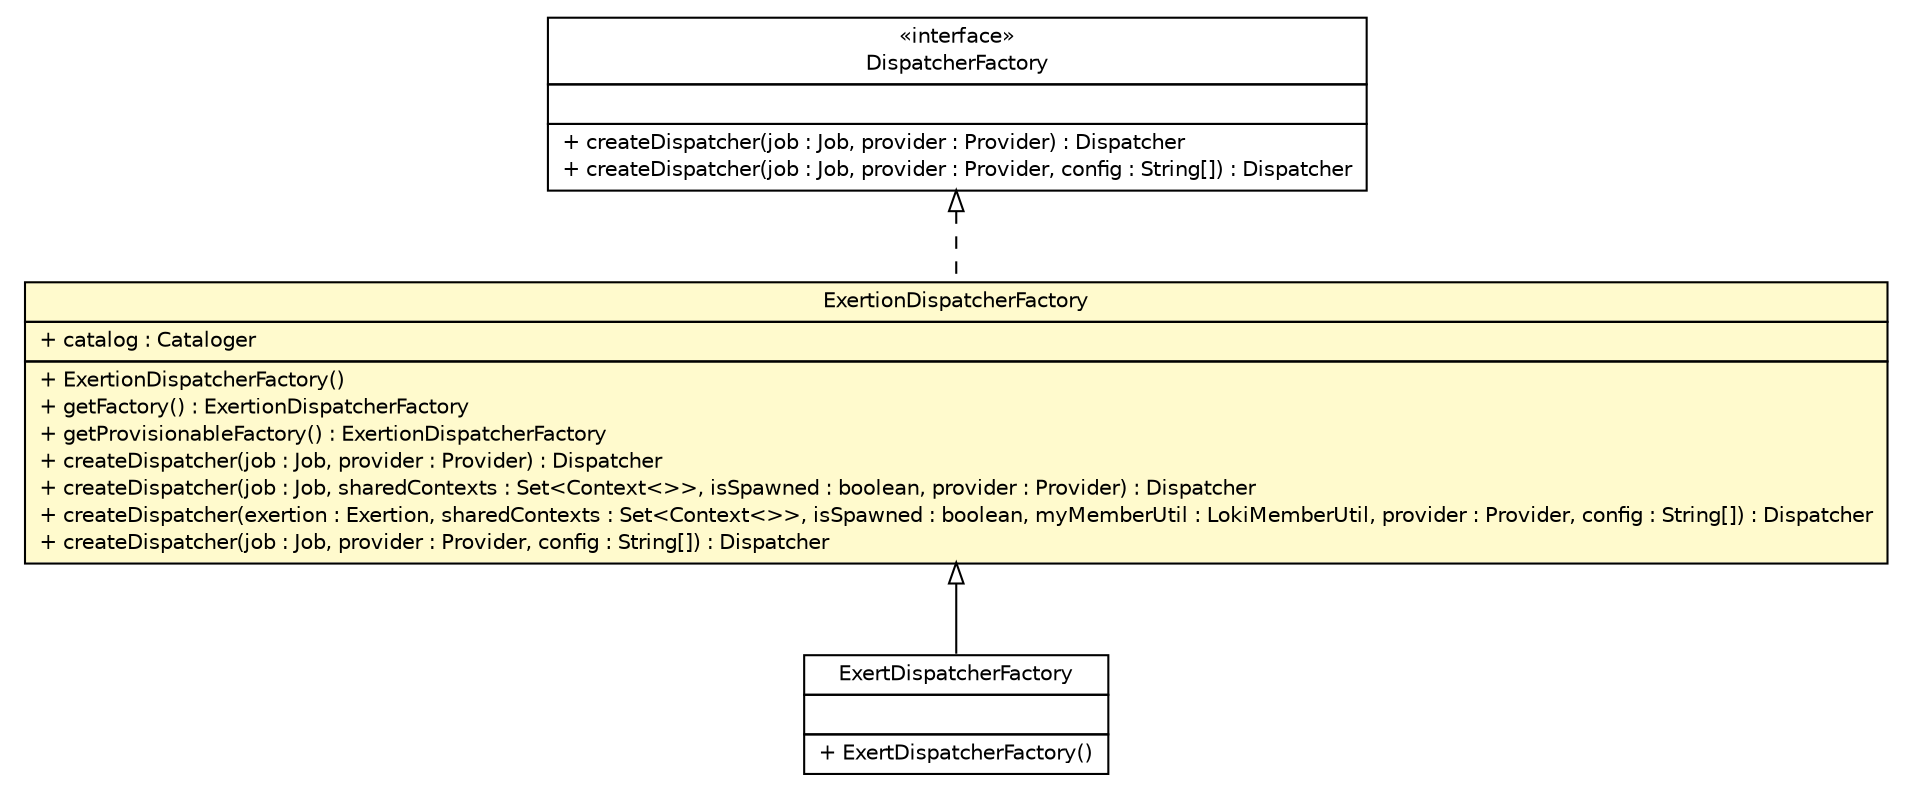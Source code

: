 #!/usr/local/bin/dot
#
# Class diagram 
# Generated by UMLGraph version R5_6 (http://www.umlgraph.org/)
#

digraph G {
	edge [fontname="Helvetica",fontsize=10,labelfontname="Helvetica",labelfontsize=10];
	node [fontname="Helvetica",fontsize=10,shape=plaintext];
	nodesep=0.25;
	ranksep=0.5;
	// sorcer.core.dispatch.ExertionDispatcherFactory
	c147589 [label=<<table title="sorcer.core.dispatch.ExertionDispatcherFactory" border="0" cellborder="1" cellspacing="0" cellpadding="2" port="p" bgcolor="lemonChiffon" href="./ExertionDispatcherFactory.html">
		<tr><td><table border="0" cellspacing="0" cellpadding="1">
<tr><td align="center" balign="center"> ExertionDispatcherFactory </td></tr>
		</table></td></tr>
		<tr><td><table border="0" cellspacing="0" cellpadding="1">
<tr><td align="left" balign="left"> + catalog : Cataloger </td></tr>
		</table></td></tr>
		<tr><td><table border="0" cellspacing="0" cellpadding="1">
<tr><td align="left" balign="left"> + ExertionDispatcherFactory() </td></tr>
<tr><td align="left" balign="left"> + getFactory() : ExertionDispatcherFactory </td></tr>
<tr><td align="left" balign="left"> + getProvisionableFactory() : ExertionDispatcherFactory </td></tr>
<tr><td align="left" balign="left"> + createDispatcher(job : Job, provider : Provider) : Dispatcher </td></tr>
<tr><td align="left" balign="left"> + createDispatcher(job : Job, sharedContexts : Set&lt;Context&lt;&gt;&gt;, isSpawned : boolean, provider : Provider) : Dispatcher </td></tr>
<tr><td align="left" balign="left"> + createDispatcher(exertion : Exertion, sharedContexts : Set&lt;Context&lt;&gt;&gt;, isSpawned : boolean, myMemberUtil : LokiMemberUtil, provider : Provider, config : String[]) : Dispatcher </td></tr>
<tr><td align="left" balign="left"> + createDispatcher(job : Job, provider : Provider, config : String[]) : Dispatcher </td></tr>
		</table></td></tr>
		</table>>, URL="./ExertionDispatcherFactory.html", fontname="Helvetica", fontcolor="black", fontsize=10.0];
	// sorcer.core.dispatch.DispatcherFactory
	c147606 [label=<<table title="sorcer.core.dispatch.DispatcherFactory" border="0" cellborder="1" cellspacing="0" cellpadding="2" port="p" href="./DispatcherFactory.html">
		<tr><td><table border="0" cellspacing="0" cellpadding="1">
<tr><td align="center" balign="center"> &#171;interface&#187; </td></tr>
<tr><td align="center" balign="center"> DispatcherFactory </td></tr>
		</table></td></tr>
		<tr><td><table border="0" cellspacing="0" cellpadding="1">
<tr><td align="left" balign="left">  </td></tr>
		</table></td></tr>
		<tr><td><table border="0" cellspacing="0" cellpadding="1">
<tr><td align="left" balign="left"> + createDispatcher(job : Job, provider : Provider) : Dispatcher </td></tr>
<tr><td align="left" balign="left"> + createDispatcher(job : Job, provider : Provider, config : String[]) : Dispatcher </td></tr>
		</table></td></tr>
		</table>>, URL="./DispatcherFactory.html", fontname="Helvetica", fontcolor="black", fontsize=10.0];
	// sorcer.core.dispatch.ExertDispatcherFactory
	c147607 [label=<<table title="sorcer.core.dispatch.ExertDispatcherFactory" border="0" cellborder="1" cellspacing="0" cellpadding="2" port="p" href="./ExertDispatcherFactory.html">
		<tr><td><table border="0" cellspacing="0" cellpadding="1">
<tr><td align="center" balign="center"> ExertDispatcherFactory </td></tr>
		</table></td></tr>
		<tr><td><table border="0" cellspacing="0" cellpadding="1">
<tr><td align="left" balign="left">  </td></tr>
		</table></td></tr>
		<tr><td><table border="0" cellspacing="0" cellpadding="1">
<tr><td align="left" balign="left"> + ExertDispatcherFactory() </td></tr>
		</table></td></tr>
		</table>>, URL="./ExertDispatcherFactory.html", fontname="Helvetica", fontcolor="black", fontsize=10.0];
	//sorcer.core.dispatch.ExertionDispatcherFactory implements sorcer.core.dispatch.DispatcherFactory
	c147606:p -> c147589:p [dir=back,arrowtail=empty,style=dashed];
	//sorcer.core.dispatch.ExertDispatcherFactory extends sorcer.core.dispatch.ExertionDispatcherFactory
	c147589:p -> c147607:p [dir=back,arrowtail=empty];
}

